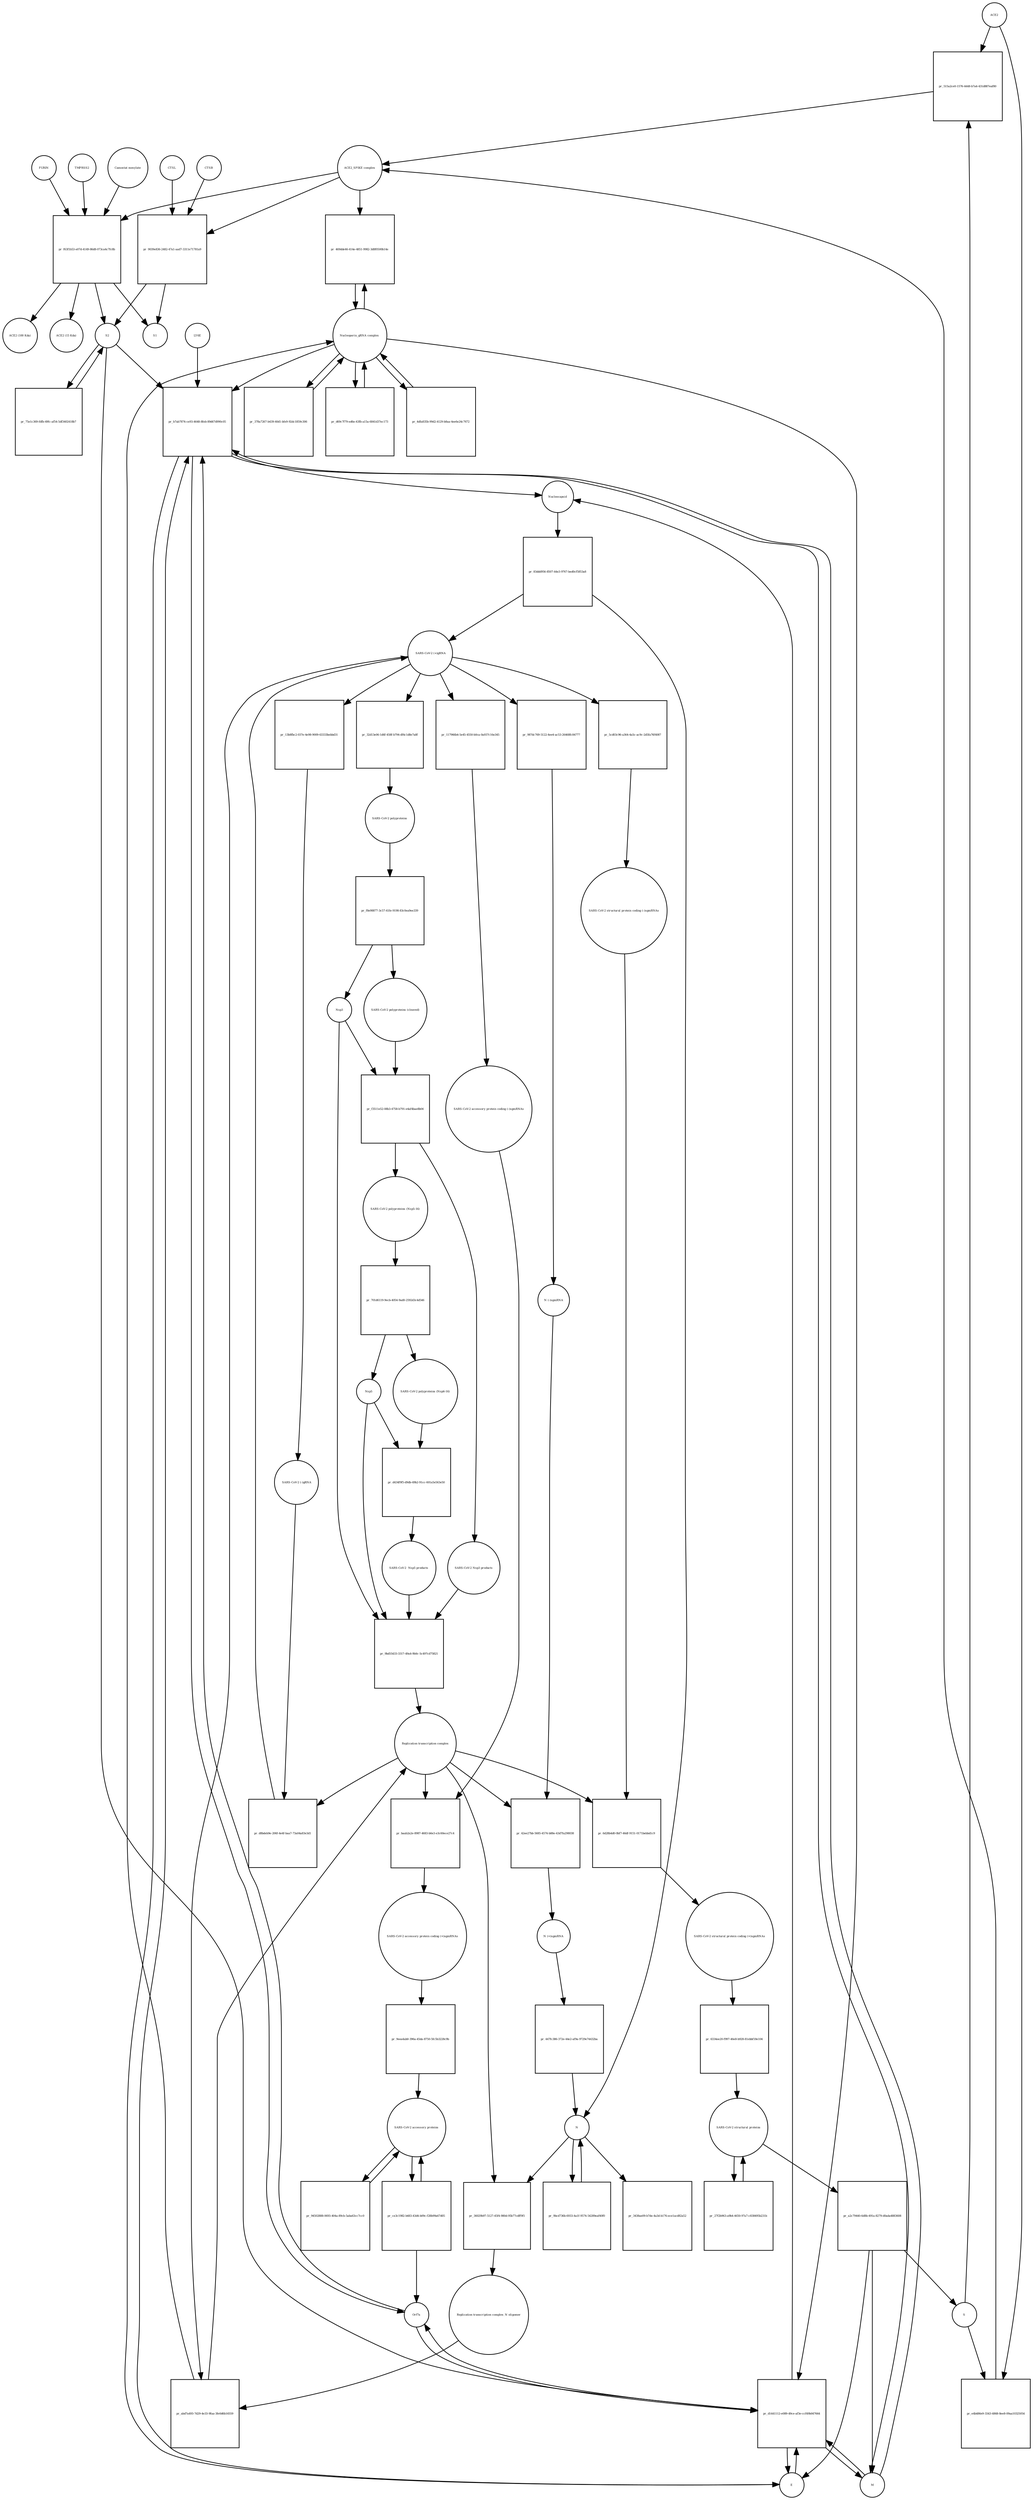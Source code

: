 strict digraph  {
ACE2 [annotation="", bipartite=0, cls=macromolecule, fontsize=4, label=ACE2, shape=circle];
"pr_515a2ce0-1576-4448-b7a4-431d887eaf80" [annotation="", bipartite=1, cls=process, fontsize=4, label="pr_515a2ce0-1576-4448-b7a4-431d887eaf80", shape=square];
"ACE2_SPIKE complex" [annotation="", bipartite=0, cls=complex, fontsize=4, label="ACE2_SPIKE complex", shape=circle];
S [annotation="", bipartite=0, cls="macromolecule multimer", fontsize=4, label=S, shape=circle];
"Nucleoporin_gRNA complex " [annotation="", bipartite=0, cls=complex, fontsize=4, label="Nucleoporin_gRNA complex ", shape=circle];
"pr_469dde46-414e-4851-9982-3d8f0500b14e" [annotation="", bipartite=1, cls=process, fontsize=4, label="pr_469dde46-414e-4851-9982-3d8f0500b14e", shape=square];
"pr_9039e836-2482-47a1-aad7-3311e71781a9" [annotation="", bipartite=1, cls=process, fontsize=4, label="pr_9039e836-2482-47a1-aad7-3311e71781a9", shape=square];
S2 [annotation="", bipartite=0, cls=macromolecule, fontsize=4, label=S2, shape=circle];
CTSB [annotation="", bipartite=0, cls=macromolecule, fontsize=4, label=CTSB, shape=circle];
CTSL [annotation="", bipartite=0, cls=macromolecule, fontsize=4, label=CTSL, shape=circle];
S1 [annotation="", bipartite=0, cls=macromolecule, fontsize=4, label=S1, shape=circle];
"pr_e4b486e9-3343-4868-8ee8-09aa10325054" [annotation="", bipartite=1, cls=process, fontsize=4, label="pr_e4b486e9-3343-4868-8ee8-09aa10325054", shape=square];
"pr_b7ab7874-ce93-4648-8feb-89d67d990c05" [annotation="", bipartite=1, cls=process, fontsize=4, label="pr_b7ab7874-ce93-4648-8feb-89d67d990c05", shape=square];
Nucleocapsid [annotation="", bipartite=0, cls=complex, fontsize=4, label=Nucleocapsid, shape=circle];
LY6E [annotation="", bipartite=0, cls=macromolecule, fontsize=4, label=LY6E, shape=circle];
Orf7a [annotation="", bipartite=0, cls=macromolecule, fontsize=4, label=Orf7a, shape=circle];
E [annotation="", bipartite=0, cls=macromolecule, fontsize=4, label=E, shape=circle];
M [annotation="", bipartite=0, cls=macromolecule, fontsize=4, label=M, shape=circle];
"pr_d1441112-e089-49ce-af3e-ccf49b047664" [annotation="", bipartite=1, cls=process, fontsize=4, label="pr_d1441112-e089-49ce-af3e-ccf49b047664", shape=square];
"pr_83ddd956-8507-44e3-9767-bed0cf5853a8" [annotation="", bipartite=1, cls=process, fontsize=4, label="pr_83ddd956-8507-44e3-9767-bed0cf5853a8", shape=square];
" SARS-CoV-2 (+)gRNA" [annotation="", bipartite=0, cls="nucleic acid feature", fontsize=4, label=" SARS-CoV-2 (+)gRNA", shape=circle];
N [annotation="", bipartite=0, cls="macromolecule multimer", fontsize=4, label=N, shape=circle];
"SARS-CoV-2 polyproteins" [annotation="", bipartite=0, cls=complex, fontsize=4, label="SARS-CoV-2 polyproteins", shape=circle];
"pr_f8e98877-3c57-41fe-9198-83c0ea9ee339" [annotation="", bipartite=1, cls=process, fontsize=4, label="pr_f8e98877-3c57-41fe-9198-83c0ea9ee339", shape=square];
"SARS-CoV-2 polyproteins (cleaved)" [annotation="", bipartite=0, cls=complex, fontsize=4, label="SARS-CoV-2 polyproteins (cleaved)", shape=circle];
Nsp3 [annotation="", bipartite=0, cls=macromolecule, fontsize=4, label=Nsp3, shape=circle];
"pr_378a7267-b439-40d1-bfe9-92dc1859c306" [annotation="", bipartite=1, cls=process, fontsize=4, label="pr_378a7267-b439-40d1-bfe9-92dc1859c306", shape=square];
"pr_d69c7f79-ed6e-43fb-a15a-6841d37ec173" [annotation="", bipartite=1, cls=process, fontsize=4, label="pr_d69c7f79-ed6e-43fb-a15a-6841d37ec173", shape=square];
"SARS-CoV-2 structural proteins" [annotation="", bipartite=0, cls=complex, fontsize=4, label="SARS-CoV-2 structural proteins", shape=circle];
"pr_a2c79440-6d8b-491a-8279-d0ada4883608" [annotation="", bipartite=1, cls=process, fontsize=4, label="pr_a2c79440-6d8b-491a-8279-d0ada4883608", shape=square];
"pr_3438ae09-b7de-4a3d-b176-ece1acd82a52" [annotation="", bipartite=1, cls=process, fontsize=4, label="pr_3438ae09-b7de-4a3d-b176-ece1acd82a52", shape=square];
"SARS-CoV-2 accessory proteins" [annotation="", bipartite=0, cls=complex, fontsize=4, label="SARS-CoV-2 accessory proteins", shape=circle];
"pr_94502888-0693-404a-89cb-5aba63cc7cc0" [annotation="", bipartite=1, cls=process, fontsize=4, label="pr_94502888-0693-404a-89cb-5aba63cc7cc0", shape=square];
"pr_27f2b963-a9b4-4650-97a7-c838495b231b" [annotation="", bipartite=1, cls=process, fontsize=4, label="pr_27f2b963-a9b4-4650-97a7-c838495b231b", shape=square];
"pr_9bcd736b-6933-4a1f-9574-54289eaf40f0" [annotation="", bipartite=1, cls=process, fontsize=4, label="pr_9bcd736b-6933-4a1f-9574-54289eaf40f0", shape=square];
"SARS-CoV-2 accessory protein coding (-)sgmRNAs" [annotation="", bipartite=0, cls=complex, fontsize=4, label="SARS-CoV-2 accessory protein coding (-)sgmRNAs", shape=circle];
"pr_baab2a2e-8987-4683-b6e3-e3c60ece27c4" [annotation="", bipartite=1, cls=process, fontsize=4, label="pr_baab2a2e-8987-4683-b6e3-e3c60ece27c4", shape=square];
"SARS-CoV-2 accessory protein coding (+)sgmRNAs" [annotation="", bipartite=0, cls=complex, fontsize=4, label="SARS-CoV-2 accessory protein coding (+)sgmRNAs", shape=circle];
"Replication transcription complex" [annotation="", bipartite=0, cls=complex, fontsize=4, label="Replication transcription complex", shape=circle];
"SARS-CoV-2 structural protein coding (-)sgmRNAs" [annotation="", bipartite=0, cls=complex, fontsize=4, label="SARS-CoV-2 structural protein coding (-)sgmRNAs", shape=circle];
"pr_6d28b4d0-0bf7-46df-9151-0171bebbd1c9" [annotation="", bipartite=1, cls=process, fontsize=4, label="pr_6d28b4d0-0bf7-46df-9151-0171bebbd1c9", shape=square];
"SARS-CoV-2 structural protein coding (+)sgmRNAs" [annotation="", bipartite=0, cls=complex, fontsize=4, label="SARS-CoV-2 structural protein coding (+)sgmRNAs", shape=circle];
"N (-)sgmRNA" [annotation="", bipartite=0, cls="nucleic acid feature", fontsize=4, label="N (-)sgmRNA", shape=circle];
"pr_42ee27bb-5685-4574-b88e-43d7fa298038" [annotation="", bipartite=1, cls=process, fontsize=4, label="pr_42ee27bb-5685-4574-b88e-43d7fa298038", shape=square];
"N (+)sgmRNA" [annotation="", bipartite=0, cls="nucleic acid feature", fontsize=4, label="N (+)sgmRNA", shape=circle];
"pr_447fc386-372e-44e2-af9a-9729e74432ba" [annotation="", bipartite=1, cls=process, fontsize=4, label="pr_447fc386-372e-44e2-af9a-9729e74432ba", shape=square];
"pr_9eea4ab0-396a-45da-8750-5fc5b3228c9b" [annotation="", bipartite=1, cls=process, fontsize=4, label="pr_9eea4ab0-396a-45da-8750-5fc5b3228c9b", shape=square];
"pr_6334ee20-f997-46e8-b928-81ebbf18e104" [annotation="", bipartite=1, cls=process, fontsize=4, label="pr_6334ee20-f997-46e8-b928-81ebbf18e104", shape=square];
"pr_4dfa835b-99d2-4129-b8aa-4ee6e24c7672" [annotation="", bipartite=1, cls=process, fontsize=4, label="pr_4dfa835b-99d2-4129-b8aa-4ee6e24c7672", shape=square];
"pr_ce3c1982-b483-43d4-b09c-f28b99a67d05" [annotation="", bipartite=1, cls=process, fontsize=4, label="pr_ce3c1982-b483-43d4-b09c-f28b99a67d05", shape=square];
"pr_f63f1b53-e07d-4149-86d8-073ca4c7fc8b" [annotation="", bipartite=1, cls=process, fontsize=4, label="pr_f63f1b53-e07d-4149-86d8-073ca4c7fc8b", shape=square];
FURIN [annotation="", bipartite=0, cls=macromolecule, fontsize=4, label=FURIN, shape=circle];
TMPRSS2 [annotation="", bipartite=0, cls=macromolecule, fontsize=4, label=TMPRSS2, shape=circle];
"Camostat mesylate" [annotation="urn_miriam_pubchem.compound_2536", bipartite=0, cls="simple chemical", fontsize=4, label="Camostat mesylate", shape=circle];
"ACE2 (100 Kda)" [annotation="", bipartite=0, cls=macromolecule, fontsize=4, label="ACE2 (100 Kda)", shape=circle];
"ACE2 (15 Kda)" [annotation="", bipartite=0, cls=macromolecule, fontsize=4, label="ACE2 (15 Kda)", shape=circle];
"pr_75e1c369-fdfb-49fc-af54-5df3402418b7" [annotation="", bipartite=1, cls=process, fontsize=4, label="pr_75e1c369-fdfb-49fc-af54-5df3402418b7", shape=square];
"pr_f3511e52-08b3-4758-b791-e4af4bae8b04" [annotation="", bipartite=1, cls=process, fontsize=4, label="pr_f3511e52-08b3-4758-b791-e4af4bae8b04", shape=square];
"SARS-CoV-2 Nsp3 products" [annotation="", bipartite=0, cls=complex, fontsize=4, label="SARS-CoV-2 Nsp3 products", shape=circle];
"SARS-CoV-2 polyproteins (Nsp5-16)" [annotation="", bipartite=0, cls=complex, fontsize=4, label="SARS-CoV-2 polyproteins (Nsp5-16)", shape=circle];
"pr_701d6119-9ecb-4054-9ad0-2592d3c4d546" [annotation="", bipartite=1, cls=process, fontsize=4, label="pr_701d6119-9ecb-4054-9ad0-2592d3c4d546", shape=square];
"SARS-CoV-2 polyproteins (Nsp6-16)" [annotation="", bipartite=0, cls=complex, fontsize=4, label="SARS-CoV-2 polyproteins (Nsp6-16)", shape=circle];
Nsp5 [annotation="", bipartite=0, cls=macromolecule, fontsize=4, label=Nsp5, shape=circle];
"pr_d434f9f5-d9db-49b2-91cc-601a5e563e50" [annotation="", bipartite=1, cls=process, fontsize=4, label="pr_d434f9f5-d9db-49b2-91cc-601a5e563e50", shape=square];
"SARS-CoV-2  Nsp5 products" [annotation="", bipartite=0, cls=complex, fontsize=4, label="SARS-CoV-2  Nsp5 products", shape=circle];
"pr_32d13e06-1d6f-458f-b794-df4c1d8e7a8f" [annotation="", bipartite=1, cls=process, fontsize=4, label="pr_32d13e06-1d6f-458f-b794-df4c1d8e7a8f", shape=square];
"pr_9bd55433-3317-49a4-9b0c-5c497cd75821" [annotation="", bipartite=1, cls=process, fontsize=4, label="pr_9bd55433-3317-49a4-9b0c-5c497cd75821", shape=square];
"Replication transcription complex_N oligomer" [annotation="", bipartite=0, cls=complex, fontsize=4, label="Replication transcription complex_N oligomer", shape=circle];
"pr_abd7a493-7d29-4e33-9faa-3fe0d6b16559" [annotation="", bipartite=1, cls=process, fontsize=4, label="pr_abd7a493-7d29-4e33-9faa-3fe0d6b16559", shape=square];
"pr_13b8fbc2-037e-4e98-9009-63333bebbd31" [annotation="", bipartite=1, cls=process, fontsize=4, label="pr_13b8fbc2-037e-4e98-9009-63333bebbd31", shape=square];
" SARS-CoV-2 (-)gRNA" [annotation="", bipartite=0, cls="nucleic acid feature", fontsize=4, label=" SARS-CoV-2 (-)gRNA", shape=circle];
"pr_987dc769-5122-4ee4-ac53-26468fc84777" [annotation="", bipartite=1, cls=process, fontsize=4, label="pr_987dc769-5122-4ee4-ac53-26468fc84777", shape=square];
"pr_5cd03c96-a364-4a5c-ac9c-2d5fa76f4087" [annotation="", bipartite=1, cls=process, fontsize=4, label="pr_5cd03c96-a364-4a5c-ac9c-2d5fa76f4087", shape=square];
"pr_117966b4-5e45-4550-b0ca-0a937c16e345" [annotation="", bipartite=1, cls=process, fontsize=4, label="pr_117966b4-5e45-4550-b0ca-0a937c16e345", shape=square];
"pr_d8bdeb9e-206f-4e4f-baa7-73a04a83e3d1" [annotation="", bipartite=1, cls=process, fontsize=4, label="pr_d8bdeb9e-206f-4e4f-baa7-73a04a83e3d1", shape=square];
"pr_36029b97-5127-45f4-980d-95b77cdff9f1" [annotation="", bipartite=1, cls=process, fontsize=4, label="pr_36029b97-5127-45f4-980d-95b77cdff9f1", shape=square];
ACE2 -> "pr_515a2ce0-1576-4448-b7a4-431d887eaf80"  [annotation="", interaction_type=consumption];
ACE2 -> "pr_e4b486e9-3343-4868-8ee8-09aa10325054"  [annotation="", interaction_type=consumption];
"pr_515a2ce0-1576-4448-b7a4-431d887eaf80" -> "ACE2_SPIKE complex"  [annotation="", interaction_type=production];
"ACE2_SPIKE complex" -> "pr_469dde46-414e-4851-9982-3d8f0500b14e"  [annotation="urn_miriam_pubmed_32142651|urn_miriam_pubmed_32094589", interaction_type=stimulation];
"ACE2_SPIKE complex" -> "pr_9039e836-2482-47a1-aad7-3311e71781a9"  [annotation="", interaction_type=consumption];
"ACE2_SPIKE complex" -> "pr_f63f1b53-e07d-4149-86d8-073ca4c7fc8b"  [annotation="", interaction_type=consumption];
S -> "pr_515a2ce0-1576-4448-b7a4-431d887eaf80"  [annotation="", interaction_type=consumption];
S -> "pr_e4b486e9-3343-4868-8ee8-09aa10325054"  [annotation="", interaction_type=consumption];
"Nucleoporin_gRNA complex " -> "pr_469dde46-414e-4851-9982-3d8f0500b14e"  [annotation="", interaction_type=consumption];
"Nucleoporin_gRNA complex " -> "pr_b7ab7874-ce93-4648-8feb-89d67d990c05"  [annotation="", interaction_type=consumption];
"Nucleoporin_gRNA complex " -> "pr_d1441112-e089-49ce-af3e-ccf49b047664"  [annotation="", interaction_type=consumption];
"Nucleoporin_gRNA complex " -> "pr_378a7267-b439-40d1-bfe9-92dc1859c306"  [annotation="", interaction_type=consumption];
"Nucleoporin_gRNA complex " -> "pr_d69c7f79-ed6e-43fb-a15a-6841d37ec173"  [annotation="", interaction_type=consumption];
"Nucleoporin_gRNA complex " -> "pr_4dfa835b-99d2-4129-b8aa-4ee6e24c7672"  [annotation="", interaction_type=consumption];
"pr_469dde46-414e-4851-9982-3d8f0500b14e" -> "Nucleoporin_gRNA complex "  [annotation="", interaction_type=production];
"pr_9039e836-2482-47a1-aad7-3311e71781a9" -> S2  [annotation="", interaction_type=production];
"pr_9039e836-2482-47a1-aad7-3311e71781a9" -> S1  [annotation="", interaction_type=production];
S2 -> "pr_b7ab7874-ce93-4648-8feb-89d67d990c05"  [annotation="urn_miriam_doi_10.1101%2F2020.03.05.979260|urn_miriam_doi_10.1101%2F2020.04.02.021469", interaction_type=stimulation];
S2 -> "pr_d1441112-e089-49ce-af3e-ccf49b047664"  [annotation="", interaction_type=stimulation];
S2 -> "pr_75e1c369-fdfb-49fc-af54-5df3402418b7"  [annotation="", interaction_type=consumption];
CTSB -> "pr_9039e836-2482-47a1-aad7-3311e71781a9"  [annotation=urn_miriam_pubmed_32142651, interaction_type=catalysis];
CTSL -> "pr_9039e836-2482-47a1-aad7-3311e71781a9"  [annotation=urn_miriam_pubmed_32142651, interaction_type=catalysis];
"pr_e4b486e9-3343-4868-8ee8-09aa10325054" -> "ACE2_SPIKE complex"  [annotation="", interaction_type=production];
"pr_b7ab7874-ce93-4648-8feb-89d67d990c05" -> Nucleocapsid  [annotation="", interaction_type=production];
"pr_b7ab7874-ce93-4648-8feb-89d67d990c05" -> Orf7a  [annotation="", interaction_type=production];
"pr_b7ab7874-ce93-4648-8feb-89d67d990c05" -> E  [annotation="", interaction_type=production];
"pr_b7ab7874-ce93-4648-8feb-89d67d990c05" -> M  [annotation="", interaction_type=production];
Nucleocapsid -> "pr_83ddd956-8507-44e3-9767-bed0cf5853a8"  [annotation="", interaction_type=consumption];
LY6E -> "pr_b7ab7874-ce93-4648-8feb-89d67d990c05"  [annotation="urn_miriam_doi_10.1101%2F2020.03.05.979260|urn_miriam_doi_10.1101%2F2020.04.02.021469", interaction_type=inhibition];
Orf7a -> "pr_b7ab7874-ce93-4648-8feb-89d67d990c05"  [annotation="", interaction_type=consumption];
Orf7a -> "pr_d1441112-e089-49ce-af3e-ccf49b047664"  [annotation="", interaction_type=consumption];
E -> "pr_b7ab7874-ce93-4648-8feb-89d67d990c05"  [annotation="", interaction_type=consumption];
E -> "pr_d1441112-e089-49ce-af3e-ccf49b047664"  [annotation="", interaction_type=consumption];
M -> "pr_b7ab7874-ce93-4648-8feb-89d67d990c05"  [annotation="", interaction_type=consumption];
M -> "pr_d1441112-e089-49ce-af3e-ccf49b047664"  [annotation="", interaction_type=consumption];
"pr_d1441112-e089-49ce-af3e-ccf49b047664" -> Nucleocapsid  [annotation="", interaction_type=production];
"pr_d1441112-e089-49ce-af3e-ccf49b047664" -> E  [annotation="", interaction_type=production];
"pr_d1441112-e089-49ce-af3e-ccf49b047664" -> M  [annotation="", interaction_type=production];
"pr_d1441112-e089-49ce-af3e-ccf49b047664" -> Orf7a  [annotation="", interaction_type=production];
"pr_83ddd956-8507-44e3-9767-bed0cf5853a8" -> " SARS-CoV-2 (+)gRNA"  [annotation="", interaction_type=production];
"pr_83ddd956-8507-44e3-9767-bed0cf5853a8" -> N  [annotation="", interaction_type=production];
" SARS-CoV-2 (+)gRNA" -> "pr_32d13e06-1d6f-458f-b794-df4c1d8e7a8f"  [annotation="", interaction_type=consumption];
" SARS-CoV-2 (+)gRNA" -> "pr_abd7a493-7d29-4e33-9faa-3fe0d6b16559"  [annotation="", interaction_type=consumption];
" SARS-CoV-2 (+)gRNA" -> "pr_13b8fbc2-037e-4e98-9009-63333bebbd31"  [annotation="", interaction_type=consumption];
" SARS-CoV-2 (+)gRNA" -> "pr_987dc769-5122-4ee4-ac53-26468fc84777"  [annotation="", interaction_type=consumption];
" SARS-CoV-2 (+)gRNA" -> "pr_5cd03c96-a364-4a5c-ac9c-2d5fa76f4087"  [annotation="", interaction_type=consumption];
" SARS-CoV-2 (+)gRNA" -> "pr_117966b4-5e45-4550-b0ca-0a937c16e345"  [annotation="", interaction_type=consumption];
N -> "pr_3438ae09-b7de-4a3d-b176-ece1acd82a52"  [annotation="", interaction_type=consumption];
N -> "pr_9bcd736b-6933-4a1f-9574-54289eaf40f0"  [annotation="", interaction_type=consumption];
N -> "pr_36029b97-5127-45f4-980d-95b77cdff9f1"  [annotation="", interaction_type=consumption];
"SARS-CoV-2 polyproteins" -> "pr_f8e98877-3c57-41fe-9198-83c0ea9ee339"  [annotation=urn_miriam_pubmed_31226023, interaction_type=catalysis];
"pr_f8e98877-3c57-41fe-9198-83c0ea9ee339" -> "SARS-CoV-2 polyproteins (cleaved)"  [annotation="", interaction_type=production];
"pr_f8e98877-3c57-41fe-9198-83c0ea9ee339" -> Nsp3  [annotation="", interaction_type=production];
"SARS-CoV-2 polyproteins (cleaved)" -> "pr_f3511e52-08b3-4758-b791-e4af4bae8b04"  [annotation="", interaction_type=consumption];
Nsp3 -> "pr_f3511e52-08b3-4758-b791-e4af4bae8b04"  [annotation="", interaction_type=catalysis];
Nsp3 -> "pr_9bd55433-3317-49a4-9b0c-5c497cd75821"  [annotation="", interaction_type=consumption];
"pr_378a7267-b439-40d1-bfe9-92dc1859c306" -> "Nucleoporin_gRNA complex "  [annotation="", interaction_type=production];
"pr_d69c7f79-ed6e-43fb-a15a-6841d37ec173" -> "Nucleoporin_gRNA complex "  [annotation="", interaction_type=production];
"SARS-CoV-2 structural proteins" -> "pr_a2c79440-6d8b-491a-8279-d0ada4883608"  [annotation="", interaction_type=consumption];
"SARS-CoV-2 structural proteins" -> "pr_27f2b963-a9b4-4650-97a7-c838495b231b"  [annotation="", interaction_type=consumption];
"pr_a2c79440-6d8b-491a-8279-d0ada4883608" -> M  [annotation="", interaction_type=production];
"pr_a2c79440-6d8b-491a-8279-d0ada4883608" -> E  [annotation="", interaction_type=production];
"pr_a2c79440-6d8b-491a-8279-d0ada4883608" -> S  [annotation="", interaction_type=production];
"SARS-CoV-2 accessory proteins" -> "pr_94502888-0693-404a-89cb-5aba63cc7cc0"  [annotation="", interaction_type=consumption];
"SARS-CoV-2 accessory proteins" -> "pr_ce3c1982-b483-43d4-b09c-f28b99a67d05"  [annotation="", interaction_type=consumption];
"pr_94502888-0693-404a-89cb-5aba63cc7cc0" -> "SARS-CoV-2 accessory proteins"  [annotation="", interaction_type=production];
"pr_27f2b963-a9b4-4650-97a7-c838495b231b" -> "SARS-CoV-2 structural proteins"  [annotation="", interaction_type=production];
"pr_9bcd736b-6933-4a1f-9574-54289eaf40f0" -> N  [annotation="", interaction_type=production];
"SARS-CoV-2 accessory protein coding (-)sgmRNAs" -> "pr_baab2a2e-8987-4683-b6e3-e3c60ece27c4"  [annotation="", interaction_type=consumption];
"pr_baab2a2e-8987-4683-b6e3-e3c60ece27c4" -> "SARS-CoV-2 accessory protein coding (+)sgmRNAs"  [annotation="", interaction_type=production];
"SARS-CoV-2 accessory protein coding (+)sgmRNAs" -> "pr_9eea4ab0-396a-45da-8750-5fc5b3228c9b"  [annotation="", interaction_type=consumption];
"Replication transcription complex" -> "pr_baab2a2e-8987-4683-b6e3-e3c60ece27c4"  [annotation="", interaction_type="necessary stimulation"];
"Replication transcription complex" -> "pr_6d28b4d0-0bf7-46df-9151-0171bebbd1c9"  [annotation="", interaction_type="necessary stimulation"];
"Replication transcription complex" -> "pr_42ee27bb-5685-4574-b88e-43d7fa298038"  [annotation="", interaction_type="necessary stimulation"];
"Replication transcription complex" -> "pr_d8bdeb9e-206f-4e4f-baa7-73a04a83e3d1"  [annotation="", interaction_type="necessary stimulation"];
"Replication transcription complex" -> "pr_36029b97-5127-45f4-980d-95b77cdff9f1"  [annotation="", interaction_type=consumption];
"SARS-CoV-2 structural protein coding (-)sgmRNAs" -> "pr_6d28b4d0-0bf7-46df-9151-0171bebbd1c9"  [annotation="", interaction_type=consumption];
"pr_6d28b4d0-0bf7-46df-9151-0171bebbd1c9" -> "SARS-CoV-2 structural protein coding (+)sgmRNAs"  [annotation="", interaction_type=production];
"SARS-CoV-2 structural protein coding (+)sgmRNAs" -> "pr_6334ee20-f997-46e8-b928-81ebbf18e104"  [annotation="", interaction_type=consumption];
"N (-)sgmRNA" -> "pr_42ee27bb-5685-4574-b88e-43d7fa298038"  [annotation="", interaction_type=consumption];
"pr_42ee27bb-5685-4574-b88e-43d7fa298038" -> "N (+)sgmRNA"  [annotation="", interaction_type=production];
"N (+)sgmRNA" -> "pr_447fc386-372e-44e2-af9a-9729e74432ba"  [annotation="", interaction_type=consumption];
"pr_447fc386-372e-44e2-af9a-9729e74432ba" -> N  [annotation="", interaction_type=production];
"pr_9eea4ab0-396a-45da-8750-5fc5b3228c9b" -> "SARS-CoV-2 accessory proteins"  [annotation="", interaction_type=production];
"pr_6334ee20-f997-46e8-b928-81ebbf18e104" -> "SARS-CoV-2 structural proteins"  [annotation="", interaction_type=production];
"pr_4dfa835b-99d2-4129-b8aa-4ee6e24c7672" -> "Nucleoporin_gRNA complex "  [annotation="", interaction_type=production];
"pr_ce3c1982-b483-43d4-b09c-f28b99a67d05" -> "SARS-CoV-2 accessory proteins"  [annotation="", interaction_type=production];
"pr_ce3c1982-b483-43d4-b09c-f28b99a67d05" -> Orf7a  [annotation="", interaction_type=production];
"pr_f63f1b53-e07d-4149-86d8-073ca4c7fc8b" -> S2  [annotation="", interaction_type=production];
"pr_f63f1b53-e07d-4149-86d8-073ca4c7fc8b" -> "ACE2 (100 Kda)"  [annotation="", interaction_type=production];
"pr_f63f1b53-e07d-4149-86d8-073ca4c7fc8b" -> S1  [annotation="", interaction_type=production];
"pr_f63f1b53-e07d-4149-86d8-073ca4c7fc8b" -> "ACE2 (15 Kda)"  [annotation="", interaction_type=production];
FURIN -> "pr_f63f1b53-e07d-4149-86d8-073ca4c7fc8b"  [annotation="", interaction_type=catalysis];
TMPRSS2 -> "pr_f63f1b53-e07d-4149-86d8-073ca4c7fc8b"  [annotation="", interaction_type=catalysis];
"Camostat mesylate" -> "pr_f63f1b53-e07d-4149-86d8-073ca4c7fc8b"  [annotation="", interaction_type=inhibition];
"pr_75e1c369-fdfb-49fc-af54-5df3402418b7" -> S2  [annotation="", interaction_type=production];
"pr_f3511e52-08b3-4758-b791-e4af4bae8b04" -> "SARS-CoV-2 Nsp3 products"  [annotation="", interaction_type=production];
"pr_f3511e52-08b3-4758-b791-e4af4bae8b04" -> "SARS-CoV-2 polyproteins (Nsp5-16)"  [annotation="", interaction_type=production];
"SARS-CoV-2 Nsp3 products" -> "pr_9bd55433-3317-49a4-9b0c-5c497cd75821"  [annotation="", interaction_type=consumption];
"SARS-CoV-2 polyproteins (Nsp5-16)" -> "pr_701d6119-9ecb-4054-9ad0-2592d3c4d546"  [annotation="", interaction_type=catalysis];
"pr_701d6119-9ecb-4054-9ad0-2592d3c4d546" -> "SARS-CoV-2 polyproteins (Nsp6-16)"  [annotation="", interaction_type=production];
"pr_701d6119-9ecb-4054-9ad0-2592d3c4d546" -> Nsp5  [annotation="", interaction_type=production];
"SARS-CoV-2 polyproteins (Nsp6-16)" -> "pr_d434f9f5-d9db-49b2-91cc-601a5e563e50"  [annotation="", interaction_type=consumption];
Nsp5 -> "pr_d434f9f5-d9db-49b2-91cc-601a5e563e50"  [annotation="", interaction_type=catalysis];
Nsp5 -> "pr_9bd55433-3317-49a4-9b0c-5c497cd75821"  [annotation="", interaction_type=consumption];
"pr_d434f9f5-d9db-49b2-91cc-601a5e563e50" -> "SARS-CoV-2  Nsp5 products"  [annotation="", interaction_type=production];
"SARS-CoV-2  Nsp5 products" -> "pr_9bd55433-3317-49a4-9b0c-5c497cd75821"  [annotation="", interaction_type=consumption];
"pr_32d13e06-1d6f-458f-b794-df4c1d8e7a8f" -> "SARS-CoV-2 polyproteins"  [annotation="", interaction_type=production];
"pr_9bd55433-3317-49a4-9b0c-5c497cd75821" -> "Replication transcription complex"  [annotation="", interaction_type=production];
"Replication transcription complex_N oligomer" -> "pr_abd7a493-7d29-4e33-9faa-3fe0d6b16559"  [annotation="", interaction_type=consumption];
"pr_abd7a493-7d29-4e33-9faa-3fe0d6b16559" -> "Nucleoporin_gRNA complex "  [annotation="", interaction_type=production];
"pr_abd7a493-7d29-4e33-9faa-3fe0d6b16559" -> "Replication transcription complex"  [annotation="", interaction_type=production];
"pr_13b8fbc2-037e-4e98-9009-63333bebbd31" -> " SARS-CoV-2 (-)gRNA"  [annotation="", interaction_type=production];
" SARS-CoV-2 (-)gRNA" -> "pr_d8bdeb9e-206f-4e4f-baa7-73a04a83e3d1"  [annotation="", interaction_type=consumption];
"pr_987dc769-5122-4ee4-ac53-26468fc84777" -> "N (-)sgmRNA"  [annotation="", interaction_type=production];
"pr_5cd03c96-a364-4a5c-ac9c-2d5fa76f4087" -> "SARS-CoV-2 structural protein coding (-)sgmRNAs"  [annotation="", interaction_type=production];
"pr_117966b4-5e45-4550-b0ca-0a937c16e345" -> "SARS-CoV-2 accessory protein coding (-)sgmRNAs"  [annotation="", interaction_type=production];
"pr_d8bdeb9e-206f-4e4f-baa7-73a04a83e3d1" -> " SARS-CoV-2 (+)gRNA"  [annotation="", interaction_type=production];
"pr_36029b97-5127-45f4-980d-95b77cdff9f1" -> "Replication transcription complex_N oligomer"  [annotation="", interaction_type=production];
}
